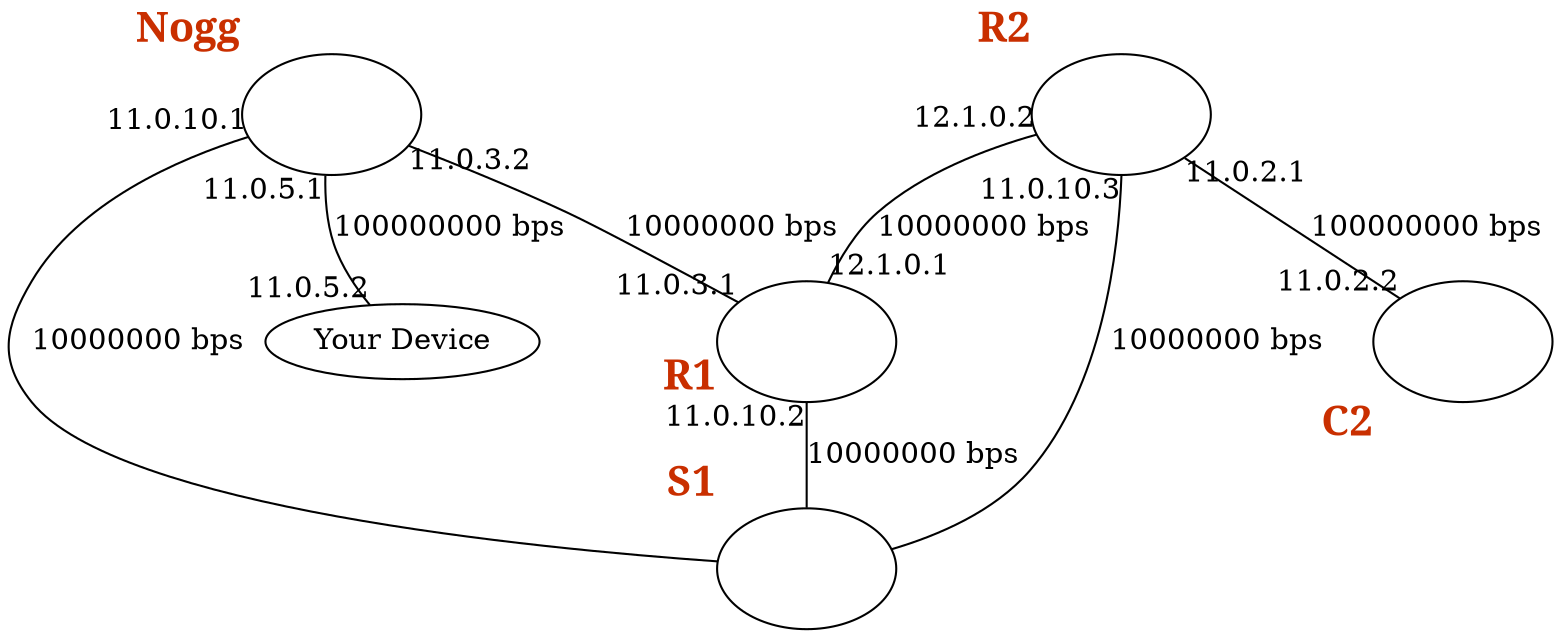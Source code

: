 // Network layout
digraph {
	Nogg [label="" fixedsize=true fontcolor="#c92f00" fontname=bold fontsize=20 height=0.8 image="./router.png" width=1.2 xlabel=Nogg]
	R2 [label="" fixedsize=true fontcolor="#c92f00" fontname=bold fontsize=20 height=0.8 image="./router.png" width=1.2 xlabel=R2]
	R1 [label="" fixedsize=true fontcolor="#c92f00" fontname=bold fontsize=20 height=0.8 image="./router.png" width=1.2 xlabel=R1]
	C2 [label="" fixedsize=true fontcolor="#c92f00" fontname=bold fontsize=20 height=0.8 image="./router.png" width=1.2 xlabel=C2]
	S1 [label="" fixedsize=true fontcolor="#c92f00" fontname=bold fontsize=20 height=0.8 image="./switch.png" width=1.2 xlabel=S1]
	Nogg -> S1 [label="10000000 bps" arrowhead=none taillabel="11.0.10.1" xlabel=""]
	R2 -> S1 [label="10000000 bps" arrowhead=none taillabel="11.0.10.3" xlabel=""]
	R1 -> S1 [label="10000000 bps" arrowhead=none taillabel="11.0.10.2" xlabel=""]
	Nogg -> "Your Device" [label="100000000 bps" arrowhead=none headlabel="11.0.5.2" taillabel="11.0.5.1" xlabel=""]
	Nogg -> R1 [label="10000000 bps" arrowhead=none headlabel="11.0.3.1" taillabel="11.0.3.2" xlabel=""]
	R2 -> C2 [label="100000000 bps" arrowhead=none headlabel="11.0.2.2" taillabel="11.0.2.1" xlabel=""]
	R2 -> R1 [label="10000000 bps" arrowhead=none headlabel="12.1.0.1" taillabel="12.1.0.2" xlabel=""]
}
